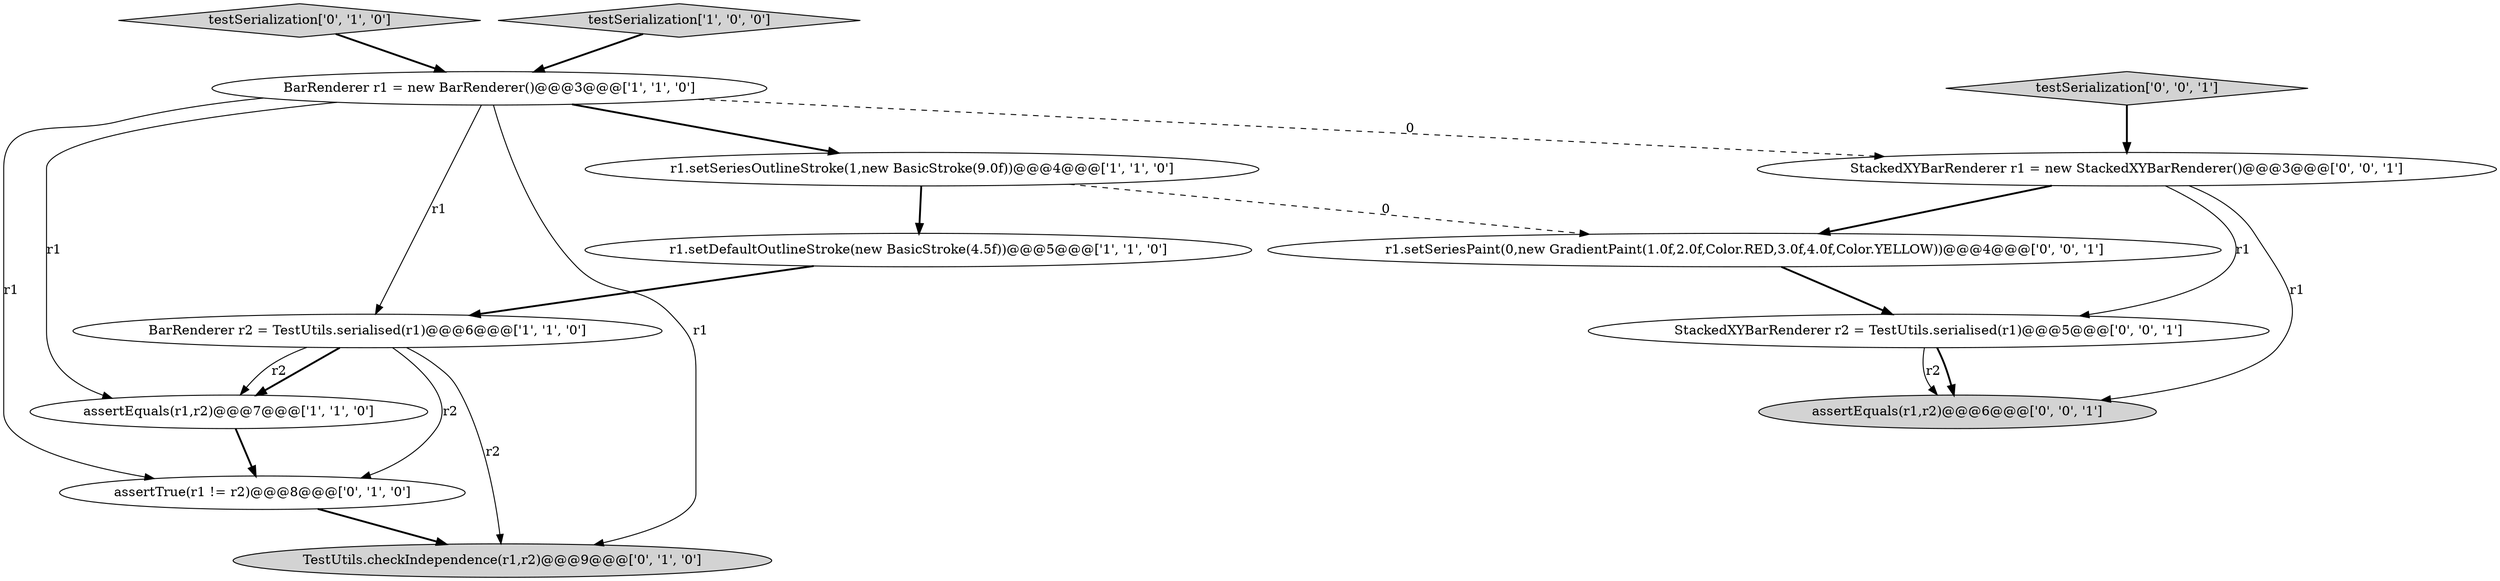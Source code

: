 digraph {
1 [style = filled, label = "BarRenderer r1 = new BarRenderer()@@@3@@@['1', '1', '0']", fillcolor = white, shape = ellipse image = "AAA0AAABBB1BBB"];
5 [style = filled, label = "assertEquals(r1,r2)@@@7@@@['1', '1', '0']", fillcolor = white, shape = ellipse image = "AAA0AAABBB1BBB"];
0 [style = filled, label = "r1.setDefaultOutlineStroke(new BasicStroke(4.5f))@@@5@@@['1', '1', '0']", fillcolor = white, shape = ellipse image = "AAA0AAABBB1BBB"];
6 [style = filled, label = "TestUtils.checkIndependence(r1,r2)@@@9@@@['0', '1', '0']", fillcolor = lightgray, shape = ellipse image = "AAA1AAABBB2BBB"];
7 [style = filled, label = "testSerialization['0', '1', '0']", fillcolor = lightgray, shape = diamond image = "AAA0AAABBB2BBB"];
10 [style = filled, label = "StackedXYBarRenderer r1 = new StackedXYBarRenderer()@@@3@@@['0', '0', '1']", fillcolor = white, shape = ellipse image = "AAA0AAABBB3BBB"];
8 [style = filled, label = "assertTrue(r1 != r2)@@@8@@@['0', '1', '0']", fillcolor = white, shape = ellipse image = "AAA1AAABBB2BBB"];
12 [style = filled, label = "testSerialization['0', '0', '1']", fillcolor = lightgray, shape = diamond image = "AAA0AAABBB3BBB"];
13 [style = filled, label = "StackedXYBarRenderer r2 = TestUtils.serialised(r1)@@@5@@@['0', '0', '1']", fillcolor = white, shape = ellipse image = "AAA0AAABBB3BBB"];
11 [style = filled, label = "assertEquals(r1,r2)@@@6@@@['0', '0', '1']", fillcolor = lightgray, shape = ellipse image = "AAA0AAABBB3BBB"];
3 [style = filled, label = "r1.setSeriesOutlineStroke(1,new BasicStroke(9.0f))@@@4@@@['1', '1', '0']", fillcolor = white, shape = ellipse image = "AAA0AAABBB1BBB"];
2 [style = filled, label = "BarRenderer r2 = TestUtils.serialised(r1)@@@6@@@['1', '1', '0']", fillcolor = white, shape = ellipse image = "AAA0AAABBB1BBB"];
9 [style = filled, label = "r1.setSeriesPaint(0,new GradientPaint(1.0f,2.0f,Color.RED,3.0f,4.0f,Color.YELLOW))@@@4@@@['0', '0', '1']", fillcolor = white, shape = ellipse image = "AAA0AAABBB3BBB"];
4 [style = filled, label = "testSerialization['1', '0', '0']", fillcolor = lightgray, shape = diamond image = "AAA0AAABBB1BBB"];
10->11 [style = solid, label="r1"];
5->8 [style = bold, label=""];
10->9 [style = bold, label=""];
2->5 [style = bold, label=""];
9->13 [style = bold, label=""];
10->13 [style = solid, label="r1"];
8->6 [style = bold, label=""];
4->1 [style = bold, label=""];
2->8 [style = solid, label="r2"];
1->5 [style = solid, label="r1"];
2->6 [style = solid, label="r2"];
12->10 [style = bold, label=""];
1->2 [style = solid, label="r1"];
13->11 [style = bold, label=""];
1->3 [style = bold, label=""];
3->0 [style = bold, label=""];
13->11 [style = solid, label="r2"];
1->10 [style = dashed, label="0"];
2->5 [style = solid, label="r2"];
1->8 [style = solid, label="r1"];
7->1 [style = bold, label=""];
0->2 [style = bold, label=""];
1->6 [style = solid, label="r1"];
3->9 [style = dashed, label="0"];
}
